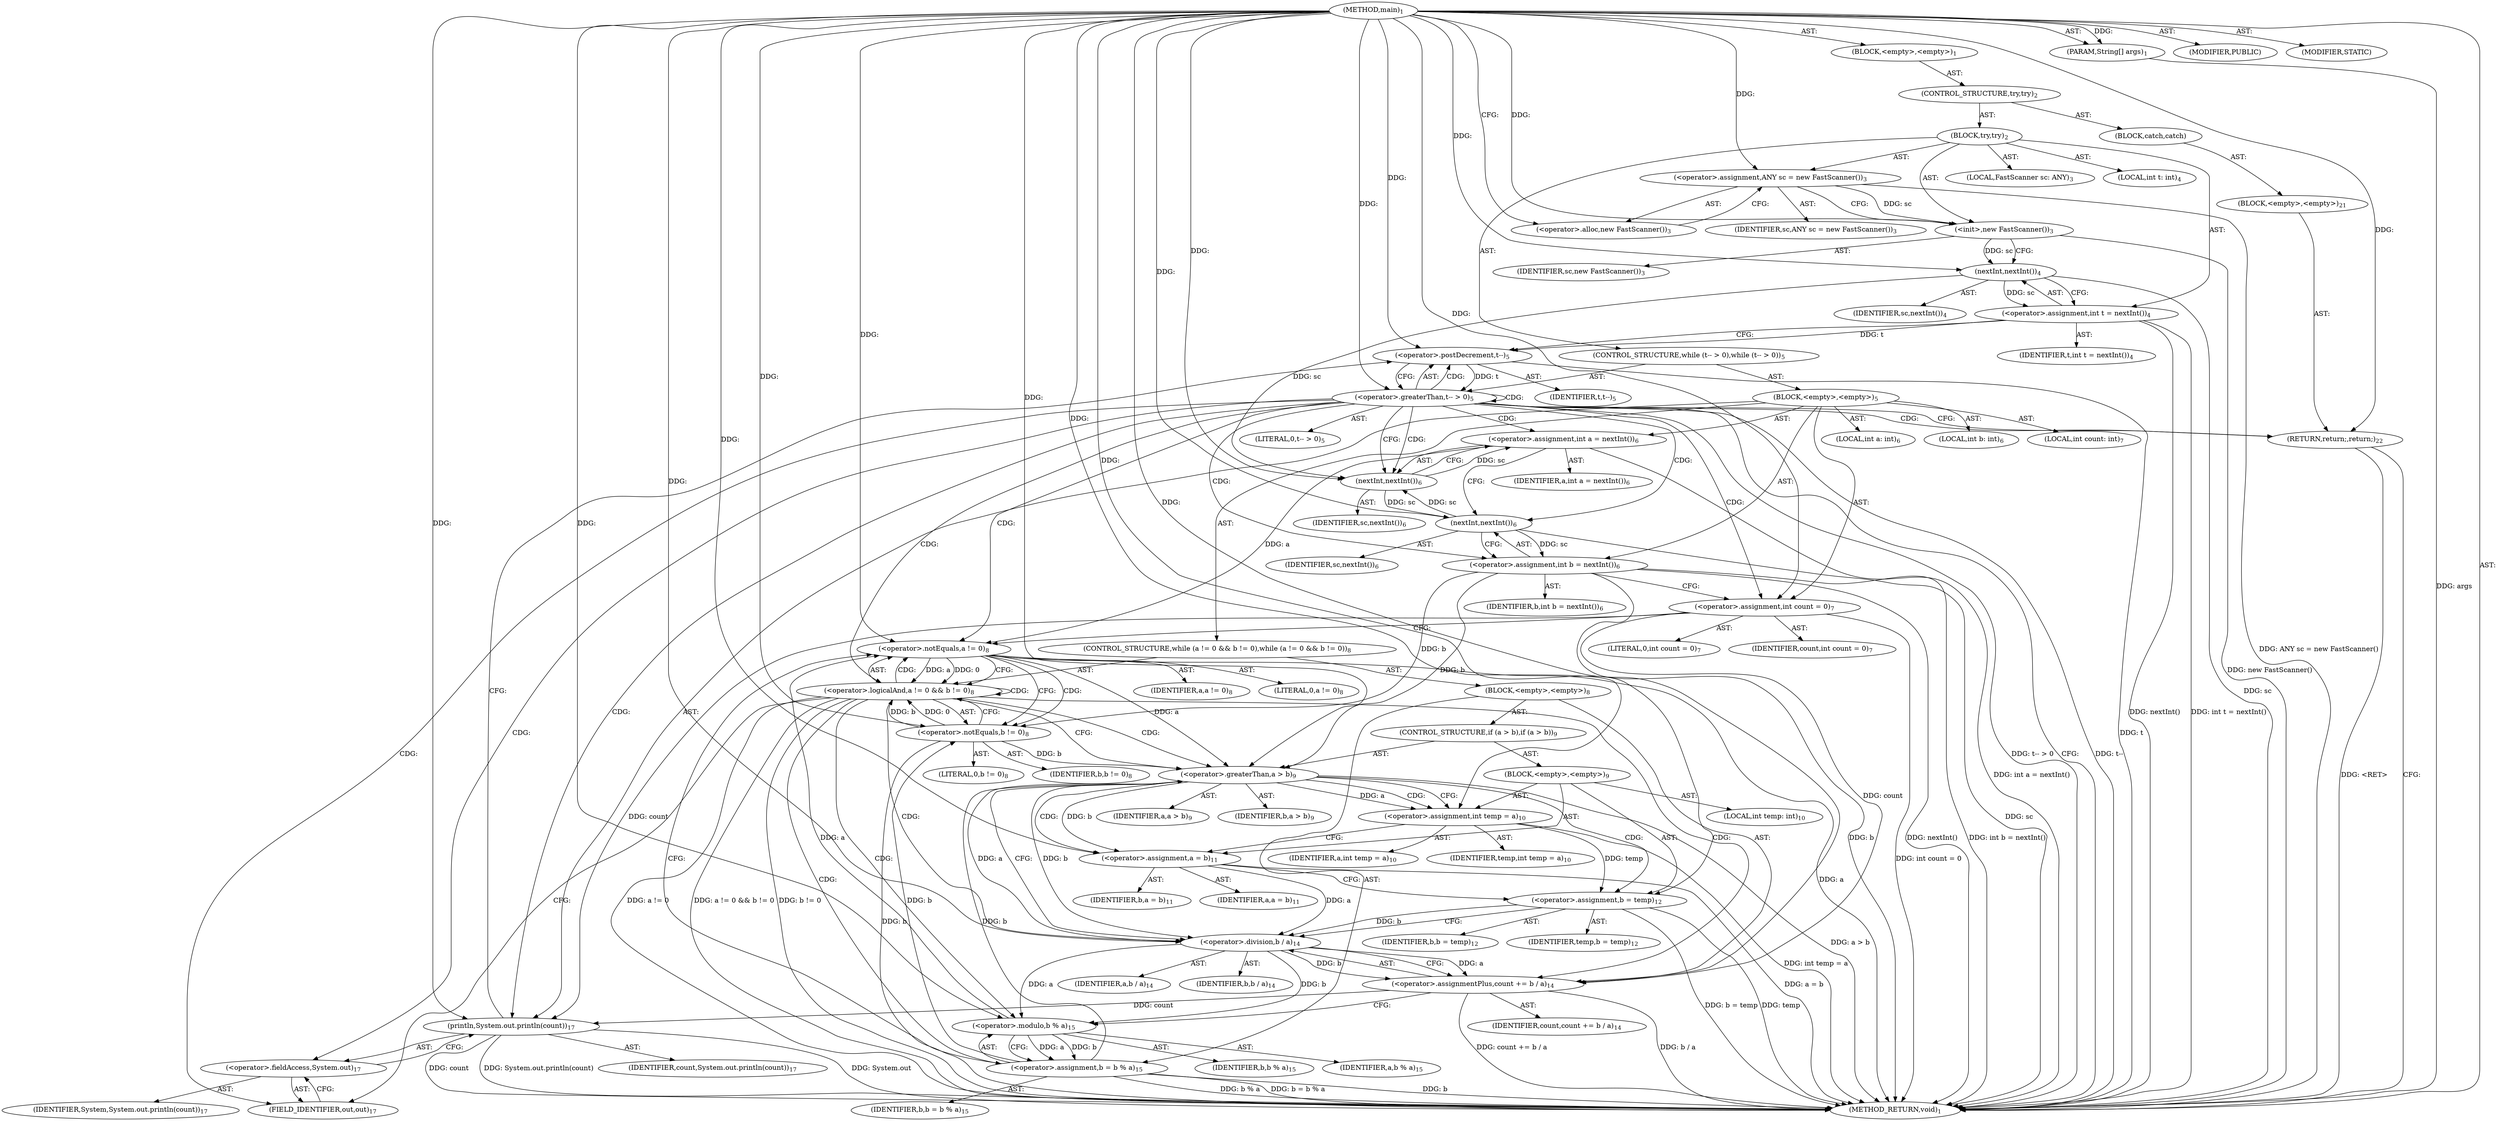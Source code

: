digraph "main" {  
"19" [label = <(METHOD,main)<SUB>1</SUB>> ]
"20" [label = <(PARAM,String[] args)<SUB>1</SUB>> ]
"21" [label = <(BLOCK,&lt;empty&gt;,&lt;empty&gt;)<SUB>1</SUB>> ]
"22" [label = <(CONTROL_STRUCTURE,try,try)<SUB>2</SUB>> ]
"23" [label = <(BLOCK,try,try)<SUB>2</SUB>> ]
"4" [label = <(LOCAL,FastScanner sc: ANY)<SUB>3</SUB>> ]
"24" [label = <(&lt;operator&gt;.assignment,ANY sc = new FastScanner())<SUB>3</SUB>> ]
"25" [label = <(IDENTIFIER,sc,ANY sc = new FastScanner())<SUB>3</SUB>> ]
"26" [label = <(&lt;operator&gt;.alloc,new FastScanner())<SUB>3</SUB>> ]
"27" [label = <(&lt;init&gt;,new FastScanner())<SUB>3</SUB>> ]
"3" [label = <(IDENTIFIER,sc,new FastScanner())<SUB>3</SUB>> ]
"28" [label = <(LOCAL,int t: int)<SUB>4</SUB>> ]
"29" [label = <(&lt;operator&gt;.assignment,int t = nextInt())<SUB>4</SUB>> ]
"30" [label = <(IDENTIFIER,t,int t = nextInt())<SUB>4</SUB>> ]
"31" [label = <(nextInt,nextInt())<SUB>4</SUB>> ]
"32" [label = <(IDENTIFIER,sc,nextInt())<SUB>4</SUB>> ]
"33" [label = <(CONTROL_STRUCTURE,while (t-- &gt; 0),while (t-- &gt; 0))<SUB>5</SUB>> ]
"34" [label = <(&lt;operator&gt;.greaterThan,t-- &gt; 0)<SUB>5</SUB>> ]
"35" [label = <(&lt;operator&gt;.postDecrement,t--)<SUB>5</SUB>> ]
"36" [label = <(IDENTIFIER,t,t--)<SUB>5</SUB>> ]
"37" [label = <(LITERAL,0,t-- &gt; 0)<SUB>5</SUB>> ]
"38" [label = <(BLOCK,&lt;empty&gt;,&lt;empty&gt;)<SUB>5</SUB>> ]
"39" [label = <(LOCAL,int a: int)<SUB>6</SUB>> ]
"40" [label = <(LOCAL,int b: int)<SUB>6</SUB>> ]
"41" [label = <(&lt;operator&gt;.assignment,int a = nextInt())<SUB>6</SUB>> ]
"42" [label = <(IDENTIFIER,a,int a = nextInt())<SUB>6</SUB>> ]
"43" [label = <(nextInt,nextInt())<SUB>6</SUB>> ]
"44" [label = <(IDENTIFIER,sc,nextInt())<SUB>6</SUB>> ]
"45" [label = <(&lt;operator&gt;.assignment,int b = nextInt())<SUB>6</SUB>> ]
"46" [label = <(IDENTIFIER,b,int b = nextInt())<SUB>6</SUB>> ]
"47" [label = <(nextInt,nextInt())<SUB>6</SUB>> ]
"48" [label = <(IDENTIFIER,sc,nextInt())<SUB>6</SUB>> ]
"49" [label = <(LOCAL,int count: int)<SUB>7</SUB>> ]
"50" [label = <(&lt;operator&gt;.assignment,int count = 0)<SUB>7</SUB>> ]
"51" [label = <(IDENTIFIER,count,int count = 0)<SUB>7</SUB>> ]
"52" [label = <(LITERAL,0,int count = 0)<SUB>7</SUB>> ]
"53" [label = <(CONTROL_STRUCTURE,while (a != 0 &amp;&amp; b != 0),while (a != 0 &amp;&amp; b != 0))<SUB>8</SUB>> ]
"54" [label = <(&lt;operator&gt;.logicalAnd,a != 0 &amp;&amp; b != 0)<SUB>8</SUB>> ]
"55" [label = <(&lt;operator&gt;.notEquals,a != 0)<SUB>8</SUB>> ]
"56" [label = <(IDENTIFIER,a,a != 0)<SUB>8</SUB>> ]
"57" [label = <(LITERAL,0,a != 0)<SUB>8</SUB>> ]
"58" [label = <(&lt;operator&gt;.notEquals,b != 0)<SUB>8</SUB>> ]
"59" [label = <(IDENTIFIER,b,b != 0)<SUB>8</SUB>> ]
"60" [label = <(LITERAL,0,b != 0)<SUB>8</SUB>> ]
"61" [label = <(BLOCK,&lt;empty&gt;,&lt;empty&gt;)<SUB>8</SUB>> ]
"62" [label = <(CONTROL_STRUCTURE,if (a &gt; b),if (a &gt; b))<SUB>9</SUB>> ]
"63" [label = <(&lt;operator&gt;.greaterThan,a &gt; b)<SUB>9</SUB>> ]
"64" [label = <(IDENTIFIER,a,a &gt; b)<SUB>9</SUB>> ]
"65" [label = <(IDENTIFIER,b,a &gt; b)<SUB>9</SUB>> ]
"66" [label = <(BLOCK,&lt;empty&gt;,&lt;empty&gt;)<SUB>9</SUB>> ]
"67" [label = <(LOCAL,int temp: int)<SUB>10</SUB>> ]
"68" [label = <(&lt;operator&gt;.assignment,int temp = a)<SUB>10</SUB>> ]
"69" [label = <(IDENTIFIER,temp,int temp = a)<SUB>10</SUB>> ]
"70" [label = <(IDENTIFIER,a,int temp = a)<SUB>10</SUB>> ]
"71" [label = <(&lt;operator&gt;.assignment,a = b)<SUB>11</SUB>> ]
"72" [label = <(IDENTIFIER,a,a = b)<SUB>11</SUB>> ]
"73" [label = <(IDENTIFIER,b,a = b)<SUB>11</SUB>> ]
"74" [label = <(&lt;operator&gt;.assignment,b = temp)<SUB>12</SUB>> ]
"75" [label = <(IDENTIFIER,b,b = temp)<SUB>12</SUB>> ]
"76" [label = <(IDENTIFIER,temp,b = temp)<SUB>12</SUB>> ]
"77" [label = <(&lt;operator&gt;.assignmentPlus,count += b / a)<SUB>14</SUB>> ]
"78" [label = <(IDENTIFIER,count,count += b / a)<SUB>14</SUB>> ]
"79" [label = <(&lt;operator&gt;.division,b / a)<SUB>14</SUB>> ]
"80" [label = <(IDENTIFIER,b,b / a)<SUB>14</SUB>> ]
"81" [label = <(IDENTIFIER,a,b / a)<SUB>14</SUB>> ]
"82" [label = <(&lt;operator&gt;.assignment,b = b % a)<SUB>15</SUB>> ]
"83" [label = <(IDENTIFIER,b,b = b % a)<SUB>15</SUB>> ]
"84" [label = <(&lt;operator&gt;.modulo,b % a)<SUB>15</SUB>> ]
"85" [label = <(IDENTIFIER,b,b % a)<SUB>15</SUB>> ]
"86" [label = <(IDENTIFIER,a,b % a)<SUB>15</SUB>> ]
"87" [label = <(println,System.out.println(count))<SUB>17</SUB>> ]
"88" [label = <(&lt;operator&gt;.fieldAccess,System.out)<SUB>17</SUB>> ]
"89" [label = <(IDENTIFIER,System,System.out.println(count))<SUB>17</SUB>> ]
"90" [label = <(FIELD_IDENTIFIER,out,out)<SUB>17</SUB>> ]
"91" [label = <(IDENTIFIER,count,System.out.println(count))<SUB>17</SUB>> ]
"92" [label = <(BLOCK,catch,catch)> ]
"93" [label = <(BLOCK,&lt;empty&gt;,&lt;empty&gt;)<SUB>21</SUB>> ]
"94" [label = <(RETURN,return;,return;)<SUB>22</SUB>> ]
"95" [label = <(MODIFIER,PUBLIC)> ]
"96" [label = <(MODIFIER,STATIC)> ]
"97" [label = <(METHOD_RETURN,void)<SUB>1</SUB>> ]
  "19" -> "20"  [ label = "AST: "] 
  "19" -> "21"  [ label = "AST: "] 
  "19" -> "95"  [ label = "AST: "] 
  "19" -> "96"  [ label = "AST: "] 
  "19" -> "97"  [ label = "AST: "] 
  "21" -> "22"  [ label = "AST: "] 
  "22" -> "23"  [ label = "AST: "] 
  "22" -> "92"  [ label = "AST: "] 
  "23" -> "4"  [ label = "AST: "] 
  "23" -> "24"  [ label = "AST: "] 
  "23" -> "27"  [ label = "AST: "] 
  "23" -> "28"  [ label = "AST: "] 
  "23" -> "29"  [ label = "AST: "] 
  "23" -> "33"  [ label = "AST: "] 
  "24" -> "25"  [ label = "AST: "] 
  "24" -> "26"  [ label = "AST: "] 
  "27" -> "3"  [ label = "AST: "] 
  "29" -> "30"  [ label = "AST: "] 
  "29" -> "31"  [ label = "AST: "] 
  "31" -> "32"  [ label = "AST: "] 
  "33" -> "34"  [ label = "AST: "] 
  "33" -> "38"  [ label = "AST: "] 
  "34" -> "35"  [ label = "AST: "] 
  "34" -> "37"  [ label = "AST: "] 
  "35" -> "36"  [ label = "AST: "] 
  "38" -> "39"  [ label = "AST: "] 
  "38" -> "40"  [ label = "AST: "] 
  "38" -> "41"  [ label = "AST: "] 
  "38" -> "45"  [ label = "AST: "] 
  "38" -> "49"  [ label = "AST: "] 
  "38" -> "50"  [ label = "AST: "] 
  "38" -> "53"  [ label = "AST: "] 
  "38" -> "87"  [ label = "AST: "] 
  "41" -> "42"  [ label = "AST: "] 
  "41" -> "43"  [ label = "AST: "] 
  "43" -> "44"  [ label = "AST: "] 
  "45" -> "46"  [ label = "AST: "] 
  "45" -> "47"  [ label = "AST: "] 
  "47" -> "48"  [ label = "AST: "] 
  "50" -> "51"  [ label = "AST: "] 
  "50" -> "52"  [ label = "AST: "] 
  "53" -> "54"  [ label = "AST: "] 
  "53" -> "61"  [ label = "AST: "] 
  "54" -> "55"  [ label = "AST: "] 
  "54" -> "58"  [ label = "AST: "] 
  "55" -> "56"  [ label = "AST: "] 
  "55" -> "57"  [ label = "AST: "] 
  "58" -> "59"  [ label = "AST: "] 
  "58" -> "60"  [ label = "AST: "] 
  "61" -> "62"  [ label = "AST: "] 
  "61" -> "77"  [ label = "AST: "] 
  "61" -> "82"  [ label = "AST: "] 
  "62" -> "63"  [ label = "AST: "] 
  "62" -> "66"  [ label = "AST: "] 
  "63" -> "64"  [ label = "AST: "] 
  "63" -> "65"  [ label = "AST: "] 
  "66" -> "67"  [ label = "AST: "] 
  "66" -> "68"  [ label = "AST: "] 
  "66" -> "71"  [ label = "AST: "] 
  "66" -> "74"  [ label = "AST: "] 
  "68" -> "69"  [ label = "AST: "] 
  "68" -> "70"  [ label = "AST: "] 
  "71" -> "72"  [ label = "AST: "] 
  "71" -> "73"  [ label = "AST: "] 
  "74" -> "75"  [ label = "AST: "] 
  "74" -> "76"  [ label = "AST: "] 
  "77" -> "78"  [ label = "AST: "] 
  "77" -> "79"  [ label = "AST: "] 
  "79" -> "80"  [ label = "AST: "] 
  "79" -> "81"  [ label = "AST: "] 
  "82" -> "83"  [ label = "AST: "] 
  "82" -> "84"  [ label = "AST: "] 
  "84" -> "85"  [ label = "AST: "] 
  "84" -> "86"  [ label = "AST: "] 
  "87" -> "88"  [ label = "AST: "] 
  "87" -> "91"  [ label = "AST: "] 
  "88" -> "89"  [ label = "AST: "] 
  "88" -> "90"  [ label = "AST: "] 
  "92" -> "93"  [ label = "AST: "] 
  "93" -> "94"  [ label = "AST: "] 
  "24" -> "27"  [ label = "CFG: "] 
  "27" -> "31"  [ label = "CFG: "] 
  "29" -> "35"  [ label = "CFG: "] 
  "26" -> "24"  [ label = "CFG: "] 
  "31" -> "29"  [ label = "CFG: "] 
  "34" -> "94"  [ label = "CFG: "] 
  "34" -> "97"  [ label = "CFG: "] 
  "34" -> "43"  [ label = "CFG: "] 
  "94" -> "97"  [ label = "CFG: "] 
  "35" -> "34"  [ label = "CFG: "] 
  "41" -> "47"  [ label = "CFG: "] 
  "45" -> "50"  [ label = "CFG: "] 
  "50" -> "55"  [ label = "CFG: "] 
  "87" -> "35"  [ label = "CFG: "] 
  "43" -> "41"  [ label = "CFG: "] 
  "47" -> "45"  [ label = "CFG: "] 
  "54" -> "63"  [ label = "CFG: "] 
  "54" -> "90"  [ label = "CFG: "] 
  "88" -> "87"  [ label = "CFG: "] 
  "55" -> "54"  [ label = "CFG: "] 
  "55" -> "58"  [ label = "CFG: "] 
  "58" -> "54"  [ label = "CFG: "] 
  "77" -> "84"  [ label = "CFG: "] 
  "82" -> "55"  [ label = "CFG: "] 
  "90" -> "88"  [ label = "CFG: "] 
  "63" -> "68"  [ label = "CFG: "] 
  "63" -> "79"  [ label = "CFG: "] 
  "79" -> "77"  [ label = "CFG: "] 
  "84" -> "82"  [ label = "CFG: "] 
  "68" -> "71"  [ label = "CFG: "] 
  "71" -> "74"  [ label = "CFG: "] 
  "74" -> "79"  [ label = "CFG: "] 
  "19" -> "26"  [ label = "CFG: "] 
  "94" -> "97"  [ label = "DDG: &lt;RET&gt;"] 
  "20" -> "97"  [ label = "DDG: args"] 
  "24" -> "97"  [ label = "DDG: ANY sc = new FastScanner()"] 
  "27" -> "97"  [ label = "DDG: new FastScanner()"] 
  "31" -> "97"  [ label = "DDG: sc"] 
  "29" -> "97"  [ label = "DDG: nextInt()"] 
  "29" -> "97"  [ label = "DDG: int t = nextInt()"] 
  "35" -> "97"  [ label = "DDG: t"] 
  "34" -> "97"  [ label = "DDG: t--"] 
  "34" -> "97"  [ label = "DDG: t-- &gt; 0"] 
  "41" -> "97"  [ label = "DDG: int a = nextInt()"] 
  "45" -> "97"  [ label = "DDG: b"] 
  "47" -> "97"  [ label = "DDG: sc"] 
  "45" -> "97"  [ label = "DDG: nextInt()"] 
  "45" -> "97"  [ label = "DDG: int b = nextInt()"] 
  "50" -> "97"  [ label = "DDG: int count = 0"] 
  "55" -> "97"  [ label = "DDG: a"] 
  "54" -> "97"  [ label = "DDG: a != 0"] 
  "58" -> "97"  [ label = "DDG: b"] 
  "54" -> "97"  [ label = "DDG: b != 0"] 
  "54" -> "97"  [ label = "DDG: a != 0 &amp;&amp; b != 0"] 
  "87" -> "97"  [ label = "DDG: System.out"] 
  "87" -> "97"  [ label = "DDG: count"] 
  "87" -> "97"  [ label = "DDG: System.out.println(count)"] 
  "63" -> "97"  [ label = "DDG: a &gt; b"] 
  "68" -> "97"  [ label = "DDG: int temp = a"] 
  "71" -> "97"  [ label = "DDG: a = b"] 
  "74" -> "97"  [ label = "DDG: temp"] 
  "74" -> "97"  [ label = "DDG: b = temp"] 
  "77" -> "97"  [ label = "DDG: b / a"] 
  "77" -> "97"  [ label = "DDG: count += b / a"] 
  "82" -> "97"  [ label = "DDG: b"] 
  "82" -> "97"  [ label = "DDG: b % a"] 
  "82" -> "97"  [ label = "DDG: b = b % a"] 
  "19" -> "20"  [ label = "DDG: "] 
  "19" -> "24"  [ label = "DDG: "] 
  "31" -> "29"  [ label = "DDG: sc"] 
  "24" -> "27"  [ label = "DDG: sc"] 
  "19" -> "27"  [ label = "DDG: "] 
  "19" -> "94"  [ label = "DDG: "] 
  "27" -> "31"  [ label = "DDG: sc"] 
  "19" -> "31"  [ label = "DDG: "] 
  "35" -> "34"  [ label = "DDG: t"] 
  "19" -> "34"  [ label = "DDG: "] 
  "43" -> "41"  [ label = "DDG: sc"] 
  "47" -> "45"  [ label = "DDG: sc"] 
  "19" -> "50"  [ label = "DDG: "] 
  "29" -> "35"  [ label = "DDG: t"] 
  "19" -> "35"  [ label = "DDG: "] 
  "50" -> "87"  [ label = "DDG: count"] 
  "77" -> "87"  [ label = "DDG: count"] 
  "19" -> "87"  [ label = "DDG: "] 
  "31" -> "43"  [ label = "DDG: sc"] 
  "47" -> "43"  [ label = "DDG: sc"] 
  "19" -> "43"  [ label = "DDG: "] 
  "43" -> "47"  [ label = "DDG: sc"] 
  "19" -> "47"  [ label = "DDG: "] 
  "55" -> "54"  [ label = "DDG: a"] 
  "55" -> "54"  [ label = "DDG: 0"] 
  "58" -> "54"  [ label = "DDG: b"] 
  "58" -> "54"  [ label = "DDG: 0"] 
  "79" -> "77"  [ label = "DDG: b"] 
  "79" -> "77"  [ label = "DDG: a"] 
  "84" -> "82"  [ label = "DDG: b"] 
  "84" -> "82"  [ label = "DDG: a"] 
  "41" -> "55"  [ label = "DDG: a"] 
  "84" -> "55"  [ label = "DDG: a"] 
  "19" -> "55"  [ label = "DDG: "] 
  "45" -> "58"  [ label = "DDG: b"] 
  "82" -> "58"  [ label = "DDG: b"] 
  "19" -> "58"  [ label = "DDG: "] 
  "50" -> "77"  [ label = "DDG: count"] 
  "19" -> "77"  [ label = "DDG: "] 
  "55" -> "63"  [ label = "DDG: a"] 
  "19" -> "63"  [ label = "DDG: "] 
  "45" -> "63"  [ label = "DDG: b"] 
  "58" -> "63"  [ label = "DDG: b"] 
  "82" -> "63"  [ label = "DDG: b"] 
  "63" -> "68"  [ label = "DDG: a"] 
  "19" -> "68"  [ label = "DDG: "] 
  "63" -> "71"  [ label = "DDG: b"] 
  "19" -> "71"  [ label = "DDG: "] 
  "68" -> "74"  [ label = "DDG: temp"] 
  "19" -> "74"  [ label = "DDG: "] 
  "63" -> "79"  [ label = "DDG: b"] 
  "74" -> "79"  [ label = "DDG: b"] 
  "19" -> "79"  [ label = "DDG: "] 
  "63" -> "79"  [ label = "DDG: a"] 
  "71" -> "79"  [ label = "DDG: a"] 
  "79" -> "84"  [ label = "DDG: b"] 
  "19" -> "84"  [ label = "DDG: "] 
  "79" -> "84"  [ label = "DDG: a"] 
  "34" -> "47"  [ label = "CDG: "] 
  "34" -> "34"  [ label = "CDG: "] 
  "34" -> "94"  [ label = "CDG: "] 
  "34" -> "45"  [ label = "CDG: "] 
  "34" -> "50"  [ label = "CDG: "] 
  "34" -> "87"  [ label = "CDG: "] 
  "34" -> "35"  [ label = "CDG: "] 
  "34" -> "90"  [ label = "CDG: "] 
  "34" -> "54"  [ label = "CDG: "] 
  "34" -> "43"  [ label = "CDG: "] 
  "34" -> "88"  [ label = "CDG: "] 
  "34" -> "41"  [ label = "CDG: "] 
  "34" -> "55"  [ label = "CDG: "] 
  "54" -> "77"  [ label = "CDG: "] 
  "54" -> "84"  [ label = "CDG: "] 
  "54" -> "82"  [ label = "CDG: "] 
  "54" -> "54"  [ label = "CDG: "] 
  "54" -> "79"  [ label = "CDG: "] 
  "54" -> "63"  [ label = "CDG: "] 
  "54" -> "55"  [ label = "CDG: "] 
  "55" -> "58"  [ label = "CDG: "] 
  "63" -> "68"  [ label = "CDG: "] 
  "63" -> "74"  [ label = "CDG: "] 
  "63" -> "71"  [ label = "CDG: "] 
}
